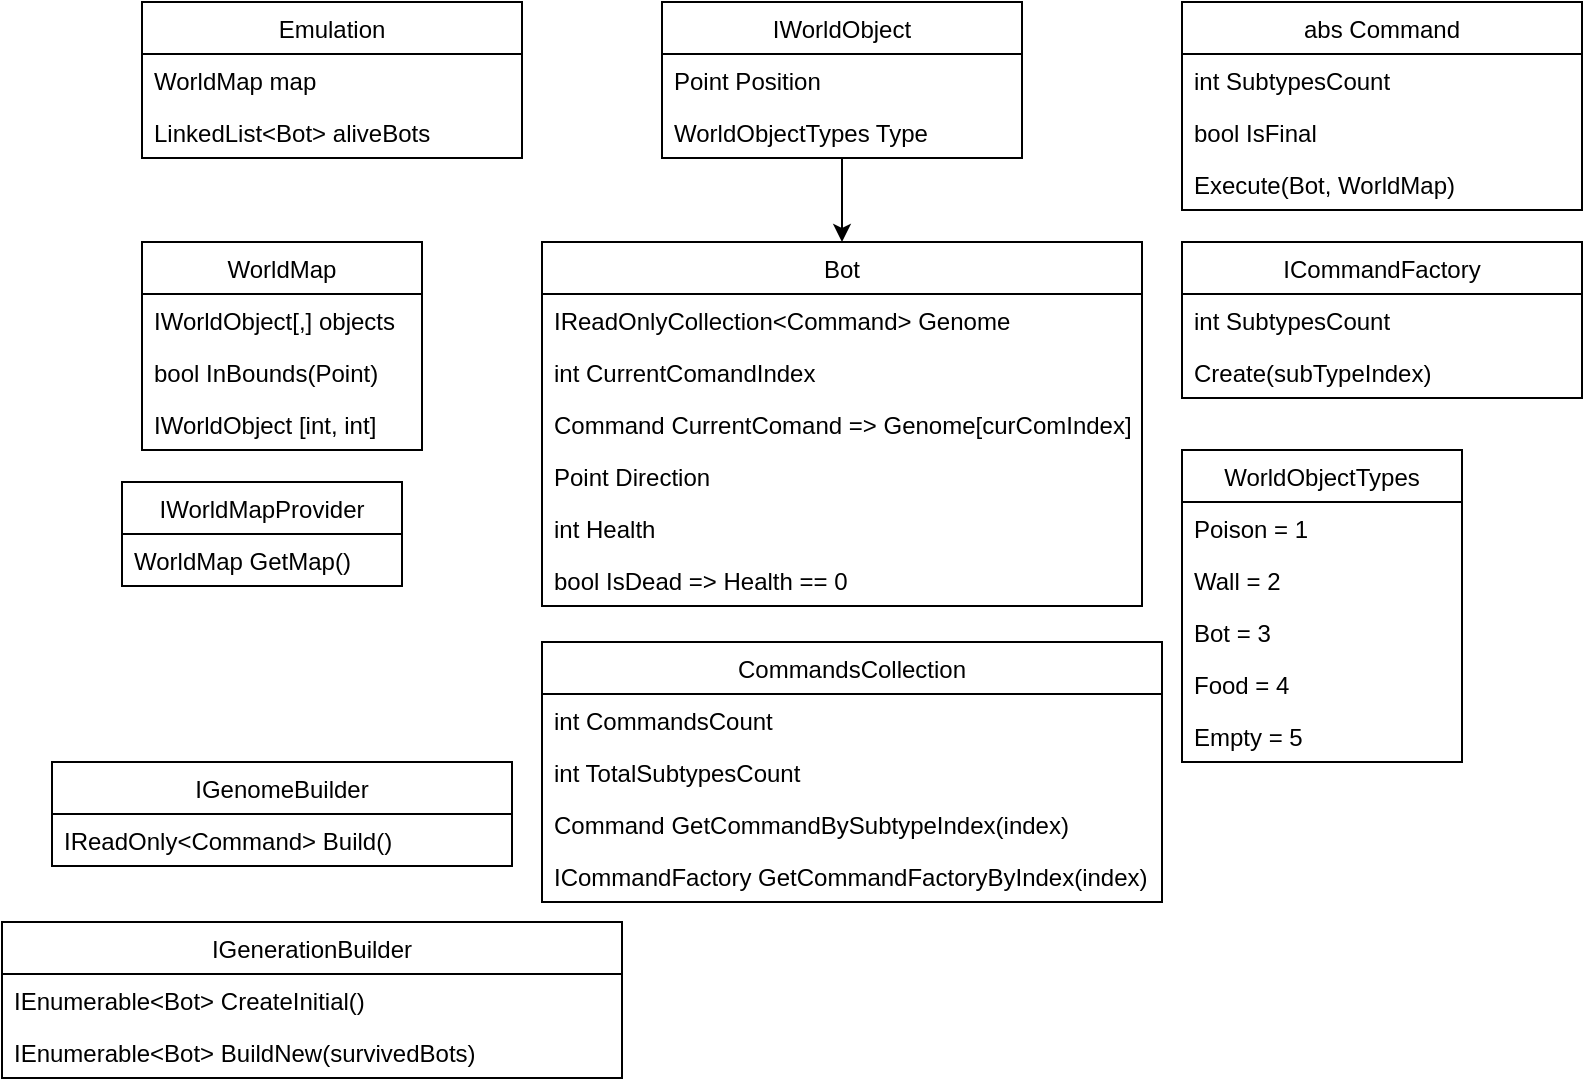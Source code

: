 <mxfile version="13.2.4" type="device"><diagram id="Khcbyfan9JoKswTuRXxw" name="Emulation"><mxGraphModel dx="985" dy="543" grid="1" gridSize="10" guides="1" tooltips="1" connect="1" arrows="1" fold="1" page="1" pageScale="1" pageWidth="827" pageHeight="1169" math="0" shadow="0"><root><mxCell id="0"/><mxCell id="1" parent="0"/><mxCell id="8cavNWb1Z9E1jgTCV3Lk-1" value="Emulation" style="swimlane;fontStyle=0;childLayout=stackLayout;horizontal=1;startSize=26;fillColor=none;horizontalStack=0;resizeParent=1;resizeParentMax=0;resizeLast=0;collapsible=1;marginBottom=0;" parent="1" vertex="1"><mxGeometry x="80" y="40" width="190" height="78" as="geometry"/></mxCell><mxCell id="8cavNWb1Z9E1jgTCV3Lk-2" value="WorldMap map" style="text;strokeColor=none;fillColor=none;align=left;verticalAlign=top;spacingLeft=4;spacingRight=4;overflow=hidden;rotatable=0;points=[[0,0.5],[1,0.5]];portConstraint=eastwest;" parent="8cavNWb1Z9E1jgTCV3Lk-1" vertex="1"><mxGeometry y="26" width="190" height="26" as="geometry"/></mxCell><mxCell id="8cavNWb1Z9E1jgTCV3Lk-4" value="LinkedList&lt;Bot&gt; aliveBots" style="text;strokeColor=none;fillColor=none;align=left;verticalAlign=top;spacingLeft=4;spacingRight=4;overflow=hidden;rotatable=0;points=[[0,0.5],[1,0.5]];portConstraint=eastwest;" parent="8cavNWb1Z9E1jgTCV3Lk-1" vertex="1"><mxGeometry y="52" width="190" height="26" as="geometry"/></mxCell><mxCell id="8cavNWb1Z9E1jgTCV3Lk-34" style="edgeStyle=orthogonalEdgeStyle;rounded=0;orthogonalLoop=1;jettySize=auto;html=1;entryX=0.5;entryY=0;entryDx=0;entryDy=0;" parent="1" source="8cavNWb1Z9E1jgTCV3Lk-26" target="8cavNWb1Z9E1jgTCV3Lk-5" edge="1"><mxGeometry relative="1" as="geometry"/></mxCell><mxCell id="3pf6KVUqQa_ryW4OPVbg-1" value="WorldMap" style="swimlane;fontStyle=0;childLayout=stackLayout;horizontal=1;startSize=26;fillColor=none;horizontalStack=0;resizeParent=1;resizeParentMax=0;resizeLast=0;collapsible=1;marginBottom=0;" parent="1" vertex="1"><mxGeometry x="80" y="160" width="140" height="104" as="geometry"/></mxCell><mxCell id="3pf6KVUqQa_ryW4OPVbg-2" value="IWorldObject[,] objects" style="text;strokeColor=none;fillColor=none;align=left;verticalAlign=top;spacingLeft=4;spacingRight=4;overflow=hidden;rotatable=0;points=[[0,0.5],[1,0.5]];portConstraint=eastwest;" parent="3pf6KVUqQa_ryW4OPVbg-1" vertex="1"><mxGeometry y="26" width="140" height="26" as="geometry"/></mxCell><mxCell id="3pf6KVUqQa_ryW4OPVbg-4" value="bool InBounds(Point)" style="text;strokeColor=none;fillColor=none;align=left;verticalAlign=top;spacingLeft=4;spacingRight=4;overflow=hidden;rotatable=0;points=[[0,0.5],[1,0.5]];portConstraint=eastwest;" parent="3pf6KVUqQa_ryW4OPVbg-1" vertex="1"><mxGeometry y="52" width="140" height="26" as="geometry"/></mxCell><mxCell id="3pf6KVUqQa_ryW4OPVbg-24" value="IWorldObject [int, int]" style="text;strokeColor=none;fillColor=none;align=left;verticalAlign=top;spacingLeft=4;spacingRight=4;overflow=hidden;rotatable=0;points=[[0,0.5],[1,0.5]];portConstraint=eastwest;" parent="3pf6KVUqQa_ryW4OPVbg-1" vertex="1"><mxGeometry y="78" width="140" height="26" as="geometry"/></mxCell><mxCell id="8cavNWb1Z9E1jgTCV3Lk-26" value="IWorldObject" style="swimlane;fontStyle=0;childLayout=stackLayout;horizontal=1;startSize=26;fillColor=none;horizontalStack=0;resizeParent=1;resizeParentMax=0;resizeLast=0;collapsible=1;marginBottom=0;" parent="1" vertex="1"><mxGeometry x="340" y="40" width="180" height="78" as="geometry"/></mxCell><mxCell id="8cavNWb1Z9E1jgTCV3Lk-27" value="Point Position" style="text;strokeColor=none;fillColor=none;align=left;verticalAlign=top;spacingLeft=4;spacingRight=4;overflow=hidden;rotatable=0;points=[[0,0.5],[1,0.5]];portConstraint=eastwest;" parent="8cavNWb1Z9E1jgTCV3Lk-26" vertex="1"><mxGeometry y="26" width="180" height="26" as="geometry"/></mxCell><mxCell id="8cavNWb1Z9E1jgTCV3Lk-35" value="WorldObjectTypes Type" style="text;strokeColor=none;fillColor=none;align=left;verticalAlign=top;spacingLeft=4;spacingRight=4;overflow=hidden;rotatable=0;points=[[0,0.5],[1,0.5]];portConstraint=eastwest;" parent="8cavNWb1Z9E1jgTCV3Lk-26" vertex="1"><mxGeometry y="52" width="180" height="26" as="geometry"/></mxCell><mxCell id="8cavNWb1Z9E1jgTCV3Lk-17" value="abs Command" style="swimlane;fontStyle=0;childLayout=stackLayout;horizontal=1;startSize=26;fillColor=none;horizontalStack=0;resizeParent=1;resizeParentMax=0;resizeLast=0;collapsible=1;marginBottom=0;" parent="1" vertex="1"><mxGeometry x="600" y="40" width="200" height="104" as="geometry"/></mxCell><mxCell id="8cavNWb1Z9E1jgTCV3Lk-18" value="int SubtypesCount" style="text;strokeColor=none;fillColor=none;align=left;verticalAlign=top;spacingLeft=4;spacingRight=4;overflow=hidden;rotatable=0;points=[[0,0.5],[1,0.5]];portConstraint=eastwest;" parent="8cavNWb1Z9E1jgTCV3Lk-17" vertex="1"><mxGeometry y="26" width="200" height="26" as="geometry"/></mxCell><mxCell id="8cavNWb1Z9E1jgTCV3Lk-19" value="bool IsFinal" style="text;strokeColor=none;fillColor=none;align=left;verticalAlign=top;spacingLeft=4;spacingRight=4;overflow=hidden;rotatable=0;points=[[0,0.5],[1,0.5]];portConstraint=eastwest;" parent="8cavNWb1Z9E1jgTCV3Lk-17" vertex="1"><mxGeometry y="52" width="200" height="26" as="geometry"/></mxCell><mxCell id="8cavNWb1Z9E1jgTCV3Lk-36" value="Execute(Bot, WorldMap)" style="text;strokeColor=none;fillColor=none;align=left;verticalAlign=top;spacingLeft=4;spacingRight=4;overflow=hidden;rotatable=0;points=[[0,0.5],[1,0.5]];portConstraint=eastwest;" parent="8cavNWb1Z9E1jgTCV3Lk-17" vertex="1"><mxGeometry y="78" width="200" height="26" as="geometry"/></mxCell><mxCell id="8cavNWb1Z9E1jgTCV3Lk-5" value="Bot" style="swimlane;fontStyle=0;childLayout=stackLayout;horizontal=1;startSize=26;fillColor=none;horizontalStack=0;resizeParent=1;resizeParentMax=0;resizeLast=0;collapsible=1;marginBottom=0;" parent="1" vertex="1"><mxGeometry x="280" y="160" width="300" height="182" as="geometry"/></mxCell><mxCell id="8cavNWb1Z9E1jgTCV3Lk-7" value="IReadOnlyCollection&lt;Command&gt; Genome" style="text;strokeColor=none;fillColor=none;align=left;verticalAlign=top;spacingLeft=4;spacingRight=4;overflow=hidden;rotatable=0;points=[[0,0.5],[1,0.5]];portConstraint=eastwest;" parent="8cavNWb1Z9E1jgTCV3Lk-5" vertex="1"><mxGeometry y="26" width="300" height="26" as="geometry"/></mxCell><mxCell id="8cavNWb1Z9E1jgTCV3Lk-8" value="int CurrentComandIndex" style="text;strokeColor=none;fillColor=none;align=left;verticalAlign=top;spacingLeft=4;spacingRight=4;overflow=hidden;rotatable=0;points=[[0,0.5],[1,0.5]];portConstraint=eastwest;" parent="8cavNWb1Z9E1jgTCV3Lk-5" vertex="1"><mxGeometry y="52" width="300" height="26" as="geometry"/></mxCell><mxCell id="8cavNWb1Z9E1jgTCV3Lk-23" value="Command CurrentComand =&gt; Genome[curComIndex]" style="text;strokeColor=none;fillColor=none;align=left;verticalAlign=top;spacingLeft=4;spacingRight=4;overflow=hidden;rotatable=0;points=[[0,0.5],[1,0.5]];portConstraint=eastwest;" parent="8cavNWb1Z9E1jgTCV3Lk-5" vertex="1"><mxGeometry y="78" width="300" height="26" as="geometry"/></mxCell><mxCell id="8cavNWb1Z9E1jgTCV3Lk-24" value="Point Direction" style="text;strokeColor=none;fillColor=none;align=left;verticalAlign=top;spacingLeft=4;spacingRight=4;overflow=hidden;rotatable=0;points=[[0,0.5],[1,0.5]];portConstraint=eastwest;" parent="8cavNWb1Z9E1jgTCV3Lk-5" vertex="1"><mxGeometry y="104" width="300" height="26" as="geometry"/></mxCell><mxCell id="8cavNWb1Z9E1jgTCV3Lk-25" value="int Health" style="text;strokeColor=none;fillColor=none;align=left;verticalAlign=top;spacingLeft=4;spacingRight=4;overflow=hidden;rotatable=0;points=[[0,0.5],[1,0.5]];portConstraint=eastwest;" parent="8cavNWb1Z9E1jgTCV3Lk-5" vertex="1"><mxGeometry y="130" width="300" height="26" as="geometry"/></mxCell><mxCell id="8cavNWb1Z9E1jgTCV3Lk-37" value="bool IsDead =&gt; Health == 0" style="text;strokeColor=none;fillColor=none;align=left;verticalAlign=top;spacingLeft=4;spacingRight=4;overflow=hidden;rotatable=0;points=[[0,0.5],[1,0.5]];portConstraint=eastwest;" parent="8cavNWb1Z9E1jgTCV3Lk-5" vertex="1"><mxGeometry y="156" width="300" height="26" as="geometry"/></mxCell><mxCell id="3pf6KVUqQa_ryW4OPVbg-19" value="ICommandFactory" style="swimlane;fontStyle=0;childLayout=stackLayout;horizontal=1;startSize=26;fillColor=none;horizontalStack=0;resizeParent=1;resizeParentMax=0;resizeLast=0;collapsible=1;marginBottom=0;" parent="1" vertex="1"><mxGeometry x="600" y="160" width="200" height="78" as="geometry"/></mxCell><mxCell id="3pf6KVUqQa_ryW4OPVbg-20" value="int SubtypesCount" style="text;strokeColor=none;fillColor=none;align=left;verticalAlign=top;spacingLeft=4;spacingRight=4;overflow=hidden;rotatable=0;points=[[0,0.5],[1,0.5]];portConstraint=eastwest;" parent="3pf6KVUqQa_ryW4OPVbg-19" vertex="1"><mxGeometry y="26" width="200" height="26" as="geometry"/></mxCell><mxCell id="3pf6KVUqQa_ryW4OPVbg-21" value="Create(subTypeIndex)" style="text;strokeColor=none;fillColor=none;align=left;verticalAlign=top;spacingLeft=4;spacingRight=4;overflow=hidden;rotatable=0;points=[[0,0.5],[1,0.5]];portConstraint=eastwest;" parent="3pf6KVUqQa_ryW4OPVbg-19" vertex="1"><mxGeometry y="52" width="200" height="26" as="geometry"/></mxCell><mxCell id="3pf6KVUqQa_ryW4OPVbg-12" value="CommandsCollection" style="swimlane;fontStyle=0;childLayout=stackLayout;horizontal=1;startSize=26;fillColor=none;horizontalStack=0;resizeParent=1;resizeParentMax=0;resizeLast=0;collapsible=1;marginBottom=0;" parent="1" vertex="1"><mxGeometry x="280" y="360" width="310" height="130" as="geometry"/></mxCell><mxCell id="3pf6KVUqQa_ryW4OPVbg-16" value="int CommandsCount" style="text;strokeColor=none;fillColor=none;align=left;verticalAlign=top;spacingLeft=4;spacingRight=4;overflow=hidden;rotatable=0;points=[[0,0.5],[1,0.5]];portConstraint=eastwest;" parent="3pf6KVUqQa_ryW4OPVbg-12" vertex="1"><mxGeometry y="26" width="310" height="26" as="geometry"/></mxCell><mxCell id="3pf6KVUqQa_ryW4OPVbg-17" value="int TotalSubtypesCount" style="text;strokeColor=none;fillColor=none;align=left;verticalAlign=top;spacingLeft=4;spacingRight=4;overflow=hidden;rotatable=0;points=[[0,0.5],[1,0.5]];portConstraint=eastwest;" parent="3pf6KVUqQa_ryW4OPVbg-12" vertex="1"><mxGeometry y="52" width="310" height="26" as="geometry"/></mxCell><mxCell id="3pf6KVUqQa_ryW4OPVbg-18" value="Command GetCommandBySubtypeIndex(index)" style="text;strokeColor=none;fillColor=none;align=left;verticalAlign=top;spacingLeft=4;spacingRight=4;overflow=hidden;rotatable=0;points=[[0,0.5],[1,0.5]];portConstraint=eastwest;" parent="3pf6KVUqQa_ryW4OPVbg-12" vertex="1"><mxGeometry y="78" width="310" height="26" as="geometry"/></mxCell><mxCell id="3pf6KVUqQa_ryW4OPVbg-23" value="ICommandFactory GetCommandFactoryByIndex(index)" style="text;strokeColor=none;fillColor=none;align=left;verticalAlign=top;spacingLeft=4;spacingRight=4;overflow=hidden;rotatable=0;points=[[0,0.5],[1,0.5]];portConstraint=eastwest;" parent="3pf6KVUqQa_ryW4OPVbg-12" vertex="1"><mxGeometry y="104" width="310" height="26" as="geometry"/></mxCell><mxCell id="8cavNWb1Z9E1jgTCV3Lk-41" value="WorldObjectTypes" style="swimlane;fontStyle=0;childLayout=stackLayout;horizontal=1;startSize=26;fillColor=none;horizontalStack=0;resizeParent=1;resizeParentMax=0;resizeLast=0;collapsible=1;marginBottom=0;" parent="1" vertex="1"><mxGeometry x="600" y="264" width="140" height="156" as="geometry"/></mxCell><mxCell id="8cavNWb1Z9E1jgTCV3Lk-42" value="Poison = 1" style="text;strokeColor=none;fillColor=none;align=left;verticalAlign=top;spacingLeft=4;spacingRight=4;overflow=hidden;rotatable=0;points=[[0,0.5],[1,0.5]];portConstraint=eastwest;" parent="8cavNWb1Z9E1jgTCV3Lk-41" vertex="1"><mxGeometry y="26" width="140" height="26" as="geometry"/></mxCell><mxCell id="8cavNWb1Z9E1jgTCV3Lk-43" value="Wall = 2" style="text;strokeColor=none;fillColor=none;align=left;verticalAlign=top;spacingLeft=4;spacingRight=4;overflow=hidden;rotatable=0;points=[[0,0.5],[1,0.5]];portConstraint=eastwest;" parent="8cavNWb1Z9E1jgTCV3Lk-41" vertex="1"><mxGeometry y="52" width="140" height="26" as="geometry"/></mxCell><mxCell id="8cavNWb1Z9E1jgTCV3Lk-44" value="Bot = 3" style="text;strokeColor=none;fillColor=none;align=left;verticalAlign=top;spacingLeft=4;spacingRight=4;overflow=hidden;rotatable=0;points=[[0,0.5],[1,0.5]];portConstraint=eastwest;" parent="8cavNWb1Z9E1jgTCV3Lk-41" vertex="1"><mxGeometry y="78" width="140" height="26" as="geometry"/></mxCell><mxCell id="8cavNWb1Z9E1jgTCV3Lk-45" value="Food = 4" style="text;strokeColor=none;fillColor=none;align=left;verticalAlign=top;spacingLeft=4;spacingRight=4;overflow=hidden;rotatable=0;points=[[0,0.5],[1,0.5]];portConstraint=eastwest;" parent="8cavNWb1Z9E1jgTCV3Lk-41" vertex="1"><mxGeometry y="104" width="140" height="26" as="geometry"/></mxCell><mxCell id="8cavNWb1Z9E1jgTCV3Lk-46" value="Empty = 5" style="text;strokeColor=none;fillColor=none;align=left;verticalAlign=top;spacingLeft=4;spacingRight=4;overflow=hidden;rotatable=0;points=[[0,0.5],[1,0.5]];portConstraint=eastwest;" parent="8cavNWb1Z9E1jgTCV3Lk-41" vertex="1"><mxGeometry y="130" width="140" height="26" as="geometry"/></mxCell><mxCell id="3pf6KVUqQa_ryW4OPVbg-30" value="IGenerationBuilder" style="swimlane;fontStyle=0;childLayout=stackLayout;horizontal=1;startSize=26;fillColor=none;horizontalStack=0;resizeParent=1;resizeParentMax=0;resizeLast=0;collapsible=1;marginBottom=0;" parent="1" vertex="1"><mxGeometry x="10" y="500" width="310" height="78" as="geometry"/></mxCell><mxCell id="3pf6KVUqQa_ryW4OPVbg-32" value="IEnumerable&lt;Bot&gt; CreateInitial()" style="text;strokeColor=none;fillColor=none;align=left;verticalAlign=top;spacingLeft=4;spacingRight=4;overflow=hidden;rotatable=0;points=[[0,0.5],[1,0.5]];portConstraint=eastwest;" parent="3pf6KVUqQa_ryW4OPVbg-30" vertex="1"><mxGeometry y="26" width="310" height="26" as="geometry"/></mxCell><mxCell id="3pf6KVUqQa_ryW4OPVbg-34" value="IEnumerable&lt;Bot&gt; BuildNew(survivedBots)" style="text;strokeColor=none;fillColor=none;align=left;verticalAlign=top;spacingLeft=4;spacingRight=4;overflow=hidden;rotatable=0;points=[[0,0.5],[1,0.5]];portConstraint=eastwest;" parent="3pf6KVUqQa_ryW4OPVbg-30" vertex="1"><mxGeometry y="52" width="310" height="26" as="geometry"/></mxCell><mxCell id="3pf6KVUqQa_ryW4OPVbg-35" value="IGenomeBuilder" style="swimlane;fontStyle=0;childLayout=stackLayout;horizontal=1;startSize=26;fillColor=none;horizontalStack=0;resizeParent=1;resizeParentMax=0;resizeLast=0;collapsible=1;marginBottom=0;" parent="1" vertex="1"><mxGeometry x="35" y="420" width="230" height="52" as="geometry"/></mxCell><mxCell id="3pf6KVUqQa_ryW4OPVbg-37" value="IReadOnly&lt;Command&gt; Build()" style="text;strokeColor=none;fillColor=none;align=left;verticalAlign=top;spacingLeft=4;spacingRight=4;overflow=hidden;rotatable=0;points=[[0,0.5],[1,0.5]];portConstraint=eastwest;" parent="3pf6KVUqQa_ryW4OPVbg-35" vertex="1"><mxGeometry y="26" width="230" height="26" as="geometry"/></mxCell><mxCell id="-LIKzKmKuScK_DXnijp_-5" value="IWorldMapProvider" style="swimlane;fontStyle=0;childLayout=stackLayout;horizontal=1;startSize=26;fillColor=none;horizontalStack=0;resizeParent=1;resizeParentMax=0;resizeLast=0;collapsible=1;marginBottom=0;" vertex="1" parent="1"><mxGeometry x="70" y="280" width="140" height="52" as="geometry"/></mxCell><mxCell id="-LIKzKmKuScK_DXnijp_-6" value="WorldMap GetMap()" style="text;strokeColor=none;fillColor=none;align=left;verticalAlign=top;spacingLeft=4;spacingRight=4;overflow=hidden;rotatable=0;points=[[0,0.5],[1,0.5]];portConstraint=eastwest;" vertex="1" parent="-LIKzKmKuScK_DXnijp_-5"><mxGeometry y="26" width="140" height="26" as="geometry"/></mxCell></root></mxGraphModel></diagram></mxfile>